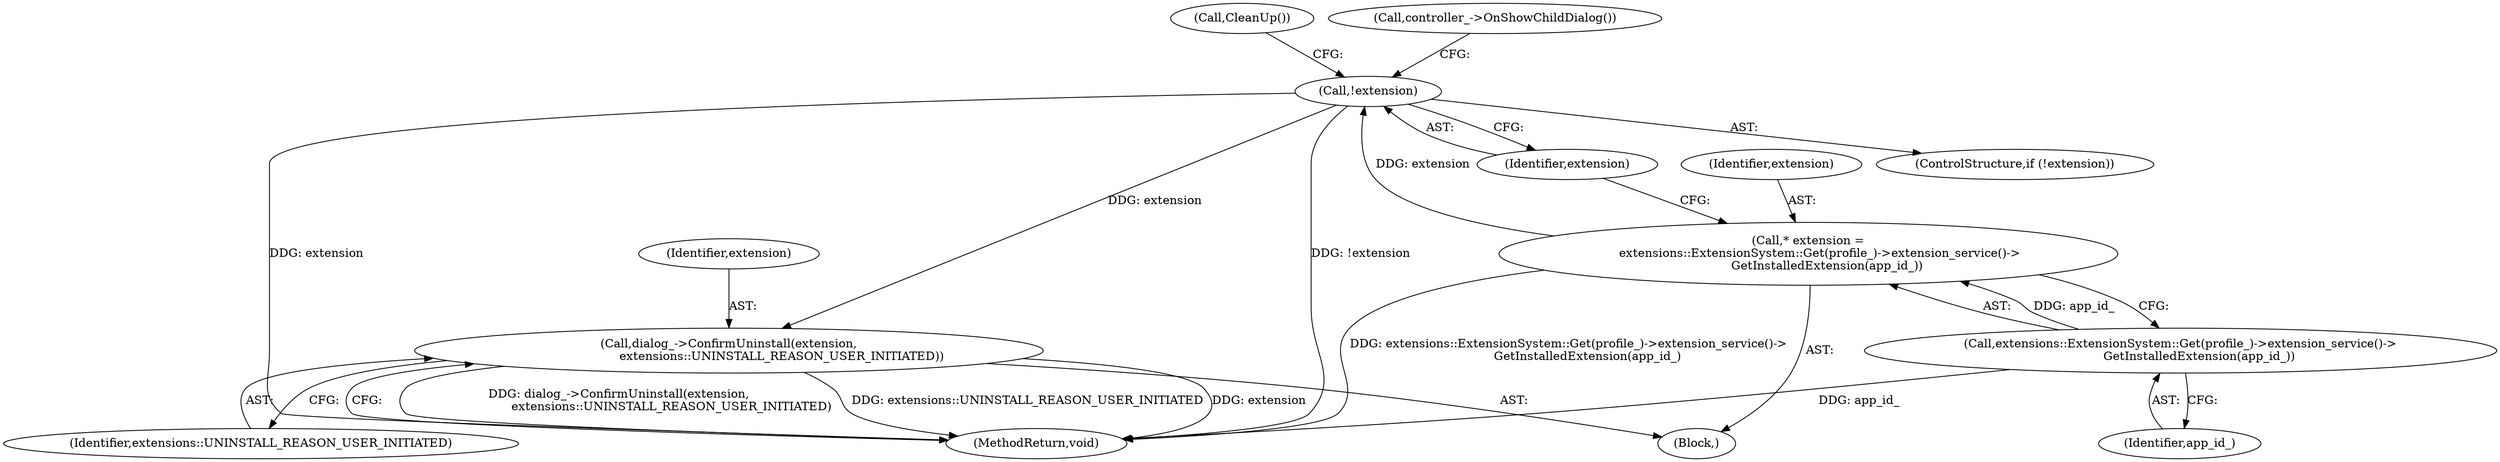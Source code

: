digraph "1_Chrome_db93178bcaaf7e99ebb18bd51fa99b2feaf47e1f_4@pointer" {
"1000108" [label="(Call,!extension)"];
"1000103" [label="(Call,* extension =\n      extensions::ExtensionSystem::Get(profile_)->extension_service()->\n          GetInstalledExtension(app_id_))"];
"1000105" [label="(Call,extensions::ExtensionSystem::Get(profile_)->extension_service()->\n          GetInstalledExtension(app_id_))"];
"1000119" [label="(Call,dialog_->ConfirmUninstall(extension,\n                            extensions::UNINSTALL_REASON_USER_INITIATED))"];
"1000121" [label="(Identifier,extensions::UNINSTALL_REASON_USER_INITIATED)"];
"1000119" [label="(Call,dialog_->ConfirmUninstall(extension,\n                            extensions::UNINSTALL_REASON_USER_INITIATED))"];
"1000103" [label="(Call,* extension =\n      extensions::ExtensionSystem::Get(profile_)->extension_service()->\n          GetInstalledExtension(app_id_))"];
"1000122" [label="(MethodReturn,void)"];
"1000120" [label="(Identifier,extension)"];
"1000101" [label="(Block,)"];
"1000105" [label="(Call,extensions::ExtensionSystem::Get(profile_)->extension_service()->\n          GetInstalledExtension(app_id_))"];
"1000111" [label="(Call,CleanUp())"];
"1000109" [label="(Identifier,extension)"];
"1000113" [label="(Call,controller_->OnShowChildDialog())"];
"1000108" [label="(Call,!extension)"];
"1000106" [label="(Identifier,app_id_)"];
"1000104" [label="(Identifier,extension)"];
"1000107" [label="(ControlStructure,if (!extension))"];
"1000108" -> "1000107"  [label="AST: "];
"1000108" -> "1000109"  [label="CFG: "];
"1000109" -> "1000108"  [label="AST: "];
"1000111" -> "1000108"  [label="CFG: "];
"1000113" -> "1000108"  [label="CFG: "];
"1000108" -> "1000122"  [label="DDG: !extension"];
"1000108" -> "1000122"  [label="DDG: extension"];
"1000103" -> "1000108"  [label="DDG: extension"];
"1000108" -> "1000119"  [label="DDG: extension"];
"1000103" -> "1000101"  [label="AST: "];
"1000103" -> "1000105"  [label="CFG: "];
"1000104" -> "1000103"  [label="AST: "];
"1000105" -> "1000103"  [label="AST: "];
"1000109" -> "1000103"  [label="CFG: "];
"1000103" -> "1000122"  [label="DDG: extensions::ExtensionSystem::Get(profile_)->extension_service()->\n          GetInstalledExtension(app_id_)"];
"1000105" -> "1000103"  [label="DDG: app_id_"];
"1000105" -> "1000106"  [label="CFG: "];
"1000106" -> "1000105"  [label="AST: "];
"1000105" -> "1000122"  [label="DDG: app_id_"];
"1000119" -> "1000101"  [label="AST: "];
"1000119" -> "1000121"  [label="CFG: "];
"1000120" -> "1000119"  [label="AST: "];
"1000121" -> "1000119"  [label="AST: "];
"1000122" -> "1000119"  [label="CFG: "];
"1000119" -> "1000122"  [label="DDG: dialog_->ConfirmUninstall(extension,\n                            extensions::UNINSTALL_REASON_USER_INITIATED)"];
"1000119" -> "1000122"  [label="DDG: extensions::UNINSTALL_REASON_USER_INITIATED"];
"1000119" -> "1000122"  [label="DDG: extension"];
}
